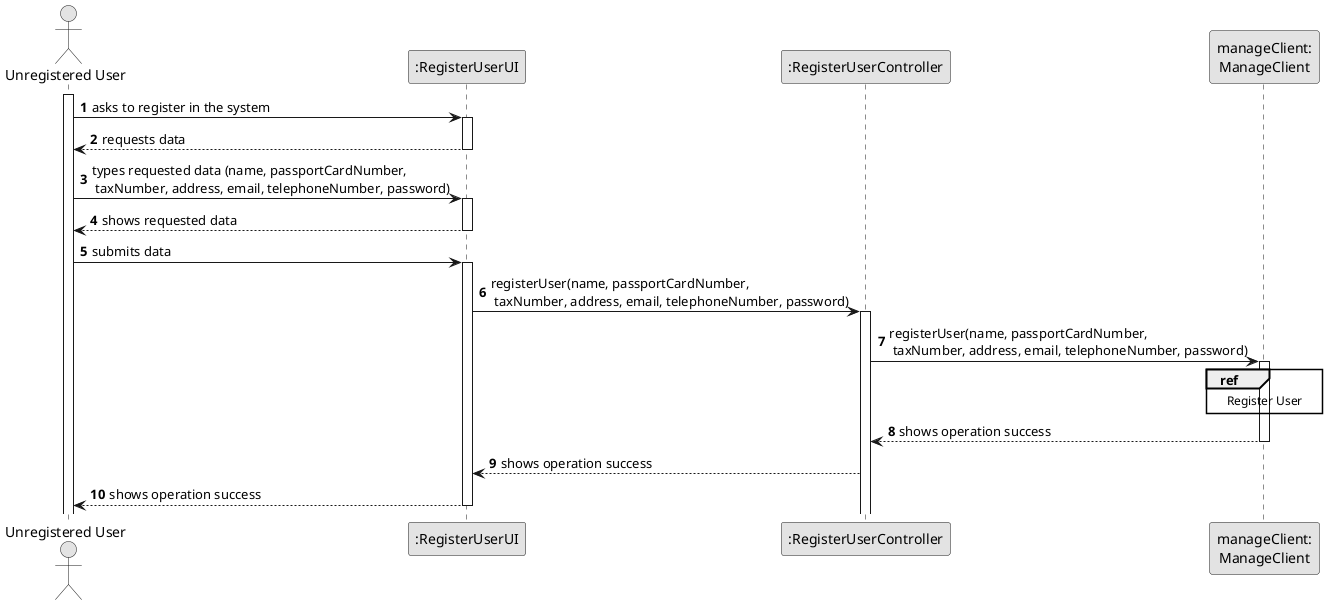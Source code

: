 @startuml
skinparam monochrome true
skinparam packageStyle rectangle
skinparam shadowing false

autonumber

'hide footbox
autonumber

actor "Unregistered User" as UUser
participant ":RegisterUserUI" as RegisterUserUI
participant ":RegisterUserController" as RegisterUSerController
participant "manageClient:\nManageClient" as MaClient


activate UUser

    UUser -> RegisterUserUI : asks to register in the system
    activate RegisterUserUI

        RegisterUserUI --> UUser : requests data
    deactivate RegisterUserUI

    UUser -> RegisterUserUI : types requested data (name, passportCardNumber,\n taxNumber, address, email, telephoneNumber, password)
    activate RegisterUserUI






        RegisterUserUI --> UUser : shows requested data
    deactivate RegisterUserUI

    UUser -> RegisterUserUI : submits data
    activate RegisterUserUI

    RegisterUserUI -> RegisterUSerController : registerUser(name, passportCardNumber,\n taxNumber, address, email, telephoneNumber, password)
        activate RegisterUSerController

        RegisterUSerController -> MaClient : registerUser(name, passportCardNumber,\n taxNumber, address, email, telephoneNumber, password)
        activate MaClient

        ref over MaClient
               Register User
               end ref

                             MaClient --> RegisterUSerController : shows operation success
                             deactivate MaClient

                             RegisterUSerController --> RegisterUserUI : shows operation success

        RegisterUserUI --> UUser : shows operation success
    deactivate RegisterUserUI



@enduml
